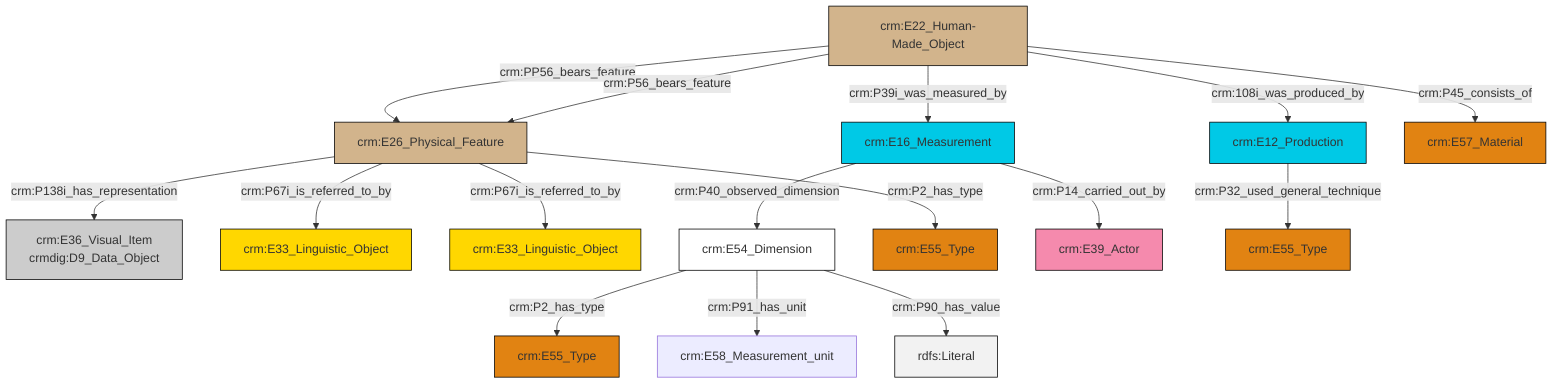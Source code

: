 graph TD
classDef Literal fill:#f2f2f2,stroke:#000000;
classDef CRM_Entity fill:#FFFFFF,stroke:#000000;
classDef Temporal_Entity fill:#00C9E6, stroke:#000000;
classDef Type fill:#E18312, stroke:#000000;
classDef Time-Span fill:#2C9C91, stroke:#000000;
classDef Appellation fill:#FFEB7F, stroke:#000000;
classDef Place fill:#008836, stroke:#000000;
classDef Persistent_Item fill:#B266B2, stroke:#000000;
classDef Conceptual_Object fill:#FFD700, stroke:#000000;
classDef Physical_Thing fill:#D2B48C, stroke:#000000;
classDef Actor fill:#f58aad, stroke:#000000;
classDef PC_Classes fill:#4ce600, stroke:#000000;
classDef Multi fill:#cccccc,stroke:#000000;

4["crm:E26_Physical_Feature"]:::Physical_Thing -->|crm:P67i_is_referred_to_by| 5["crm:E33_Linguistic_Object"]:::Conceptual_Object
4["crm:E26_Physical_Feature"]:::Physical_Thing -->|crm:P138i_has_representation| 0["crm:E36_Visual_Item<br>crmdig:D9_Data_Object"]:::Multi
6["crm:E22_Human-Made_Object"]:::Physical_Thing -->|crm:PP56_bears_feature| 4["crm:E26_Physical_Feature"]:::Physical_Thing
6["crm:E22_Human-Made_Object"]:::Physical_Thing -->|crm:108i_was_produced_by| 10["crm:E12_Production"]:::Temporal_Entity
8["crm:E16_Measurement"]:::Temporal_Entity -->|crm:P40_observed_dimension| 11["crm:E54_Dimension"]:::CRM_Entity
6["crm:E22_Human-Made_Object"]:::Physical_Thing -->|crm:P56_bears_feature| 4["crm:E26_Physical_Feature"]:::Physical_Thing
4["crm:E26_Physical_Feature"]:::Physical_Thing -->|crm:P2_has_type| 12["crm:E55_Type"]:::Type
8["crm:E16_Measurement"]:::Temporal_Entity -->|crm:P14_carried_out_by| 17["crm:E39_Actor"]:::Actor
4["crm:E26_Physical_Feature"]:::Physical_Thing -->|crm:P67i_is_referred_to_by| 2["crm:E33_Linguistic_Object"]:::Conceptual_Object
11["crm:E54_Dimension"]:::CRM_Entity -->|crm:P2_has_type| 18["crm:E55_Type"]:::Type
10["crm:E12_Production"]:::Temporal_Entity -->|crm:P32_used_general_technique| 23["crm:E55_Type"]:::Type
11["crm:E54_Dimension"]:::CRM_Entity -->|crm:P91_has_unit| 25["crm:E58_Measurement_unit"]:::Default
6["crm:E22_Human-Made_Object"]:::Physical_Thing -->|crm:P39i_was_measured_by| 8["crm:E16_Measurement"]:::Temporal_Entity
6["crm:E22_Human-Made_Object"]:::Physical_Thing -->|crm:P45_consists_of| 21["crm:E57_Material"]:::Type
11["crm:E54_Dimension"]:::CRM_Entity -->|crm:P90_has_value| 27[rdfs:Literal]:::Literal